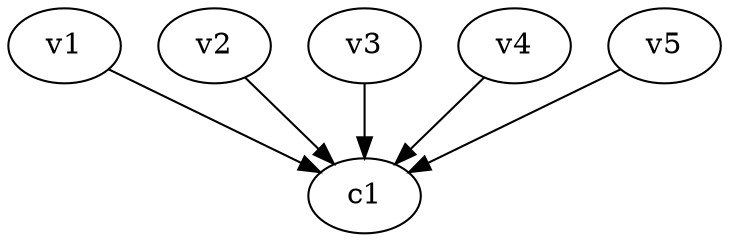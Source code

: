 strict digraph  {
c1;
v1;
v2;
v3;
v4;
v5;
v1 -> c1  [weight=1];
v2 -> c1  [weight=1];
v3 -> c1  [weight=1];
v4 -> c1  [weight=1];
v5 -> c1  [weight=1];
}
